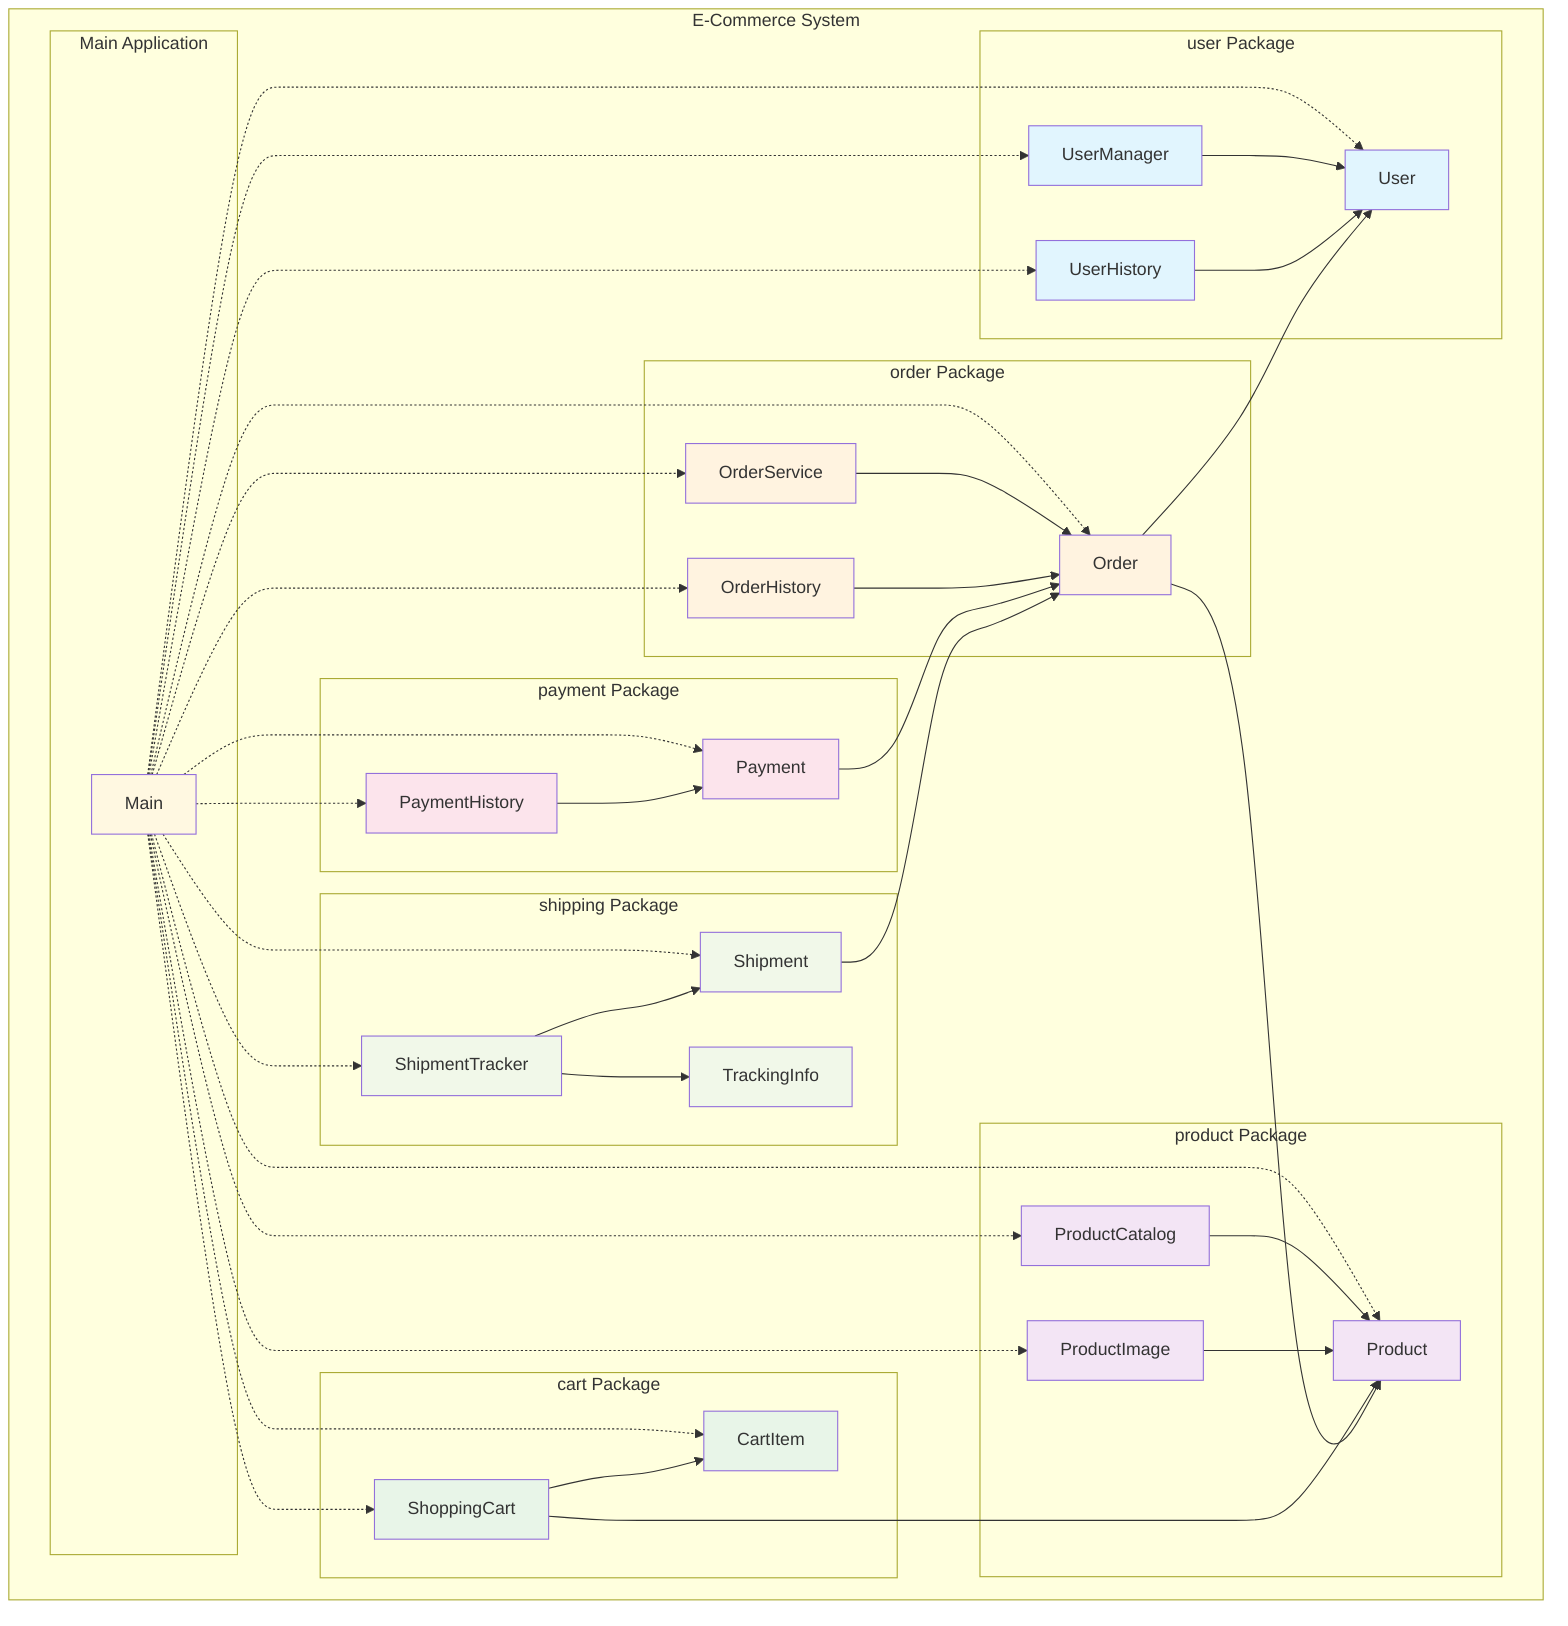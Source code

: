 graph TB
    subgraph "E-Commerce System"
        subgraph "user Package"
            U[User]
            UM[UserManager]
            UH[UserHistory]
        end

        subgraph "product Package"
            P[Product]
            PC[ProductCatalog]
            PI[ProductImage]
        end

        subgraph "cart Package"
            SC[ShoppingCart]
            CI[CartItem]
        end

        subgraph "order Package"
            O[Order]
            OS[OrderService]
            OH[OrderHistory]
        end

        subgraph "payment Package"
            PAY[Payment]
            PH[PaymentHistory]
        end

        subgraph "shipping Package"
            S[Shipment]
            ST[ShipmentTracker]
            TI[TrackingInfo]
        end

        subgraph "Main Application"
            M[Main]
        end
    end

    %% Package Dependencies
    M -.-> U
    M -.-> UM
    M -.-> UH
    M -.-> P
    M -.-> PC
    M -.-> PI
    M -.-> SC
    M -.-> CI
    M -.-> O
    M -.-> OS
    M -.-> OH
    M -.-> PAY
    M -.-> PH
    M -.-> S
    M -.-> ST

    %% Inter-package relationships
    UM --> U
    UH --> U
    PC --> P
    PI --> P
    SC --> CI
    SC --> P
    OS --> O
    OH --> O
    O --> U
    O --> P
    PAY --> O
    PH --> PAY
    S --> O
    ST --> S
    ST --> TI

    %% Styling
    classDef userPkg fill:#e1f5fe
    classDef productPkg fill:#f3e5f5
    classDef cartPkg fill:#e8f5e8
    classDef orderPkg fill:#fff3e0
    classDef paymentPkg fill:#fce4ec
    classDef shippingPkg fill:#f1f8e9
    classDef mainPkg fill:#fff8e1

    class U,UM,UH userPkg
    class P,PC,PI productPkg
    class SC,CI cartPkg
    class O,OS,OH orderPkg
    class PAY,PH paymentPkg
    class S,ST,TI shippingPkg
    class M mainPkg